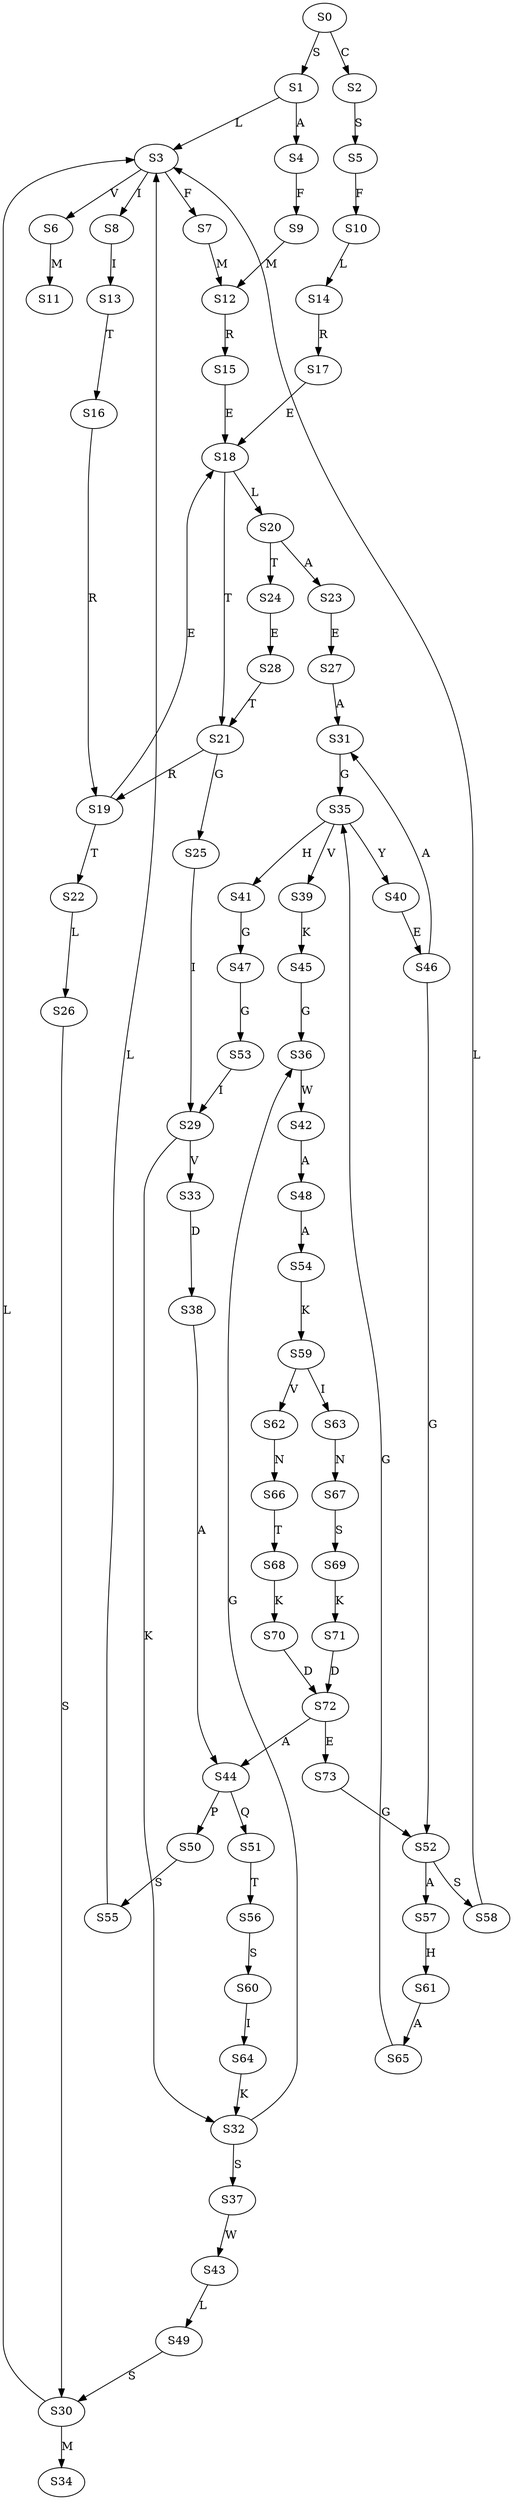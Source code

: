 strict digraph  {
	S0 -> S1 [ label = S ];
	S0 -> S2 [ label = C ];
	S1 -> S3 [ label = L ];
	S1 -> S4 [ label = A ];
	S2 -> S5 [ label = S ];
	S3 -> S6 [ label = V ];
	S3 -> S7 [ label = F ];
	S3 -> S8 [ label = I ];
	S4 -> S9 [ label = F ];
	S5 -> S10 [ label = F ];
	S6 -> S11 [ label = M ];
	S7 -> S12 [ label = M ];
	S8 -> S13 [ label = I ];
	S9 -> S12 [ label = M ];
	S10 -> S14 [ label = L ];
	S12 -> S15 [ label = R ];
	S13 -> S16 [ label = T ];
	S14 -> S17 [ label = R ];
	S15 -> S18 [ label = E ];
	S16 -> S19 [ label = R ];
	S17 -> S18 [ label = E ];
	S18 -> S20 [ label = L ];
	S18 -> S21 [ label = T ];
	S19 -> S22 [ label = T ];
	S19 -> S18 [ label = E ];
	S20 -> S23 [ label = A ];
	S20 -> S24 [ label = T ];
	S21 -> S19 [ label = R ];
	S21 -> S25 [ label = G ];
	S22 -> S26 [ label = L ];
	S23 -> S27 [ label = E ];
	S24 -> S28 [ label = E ];
	S25 -> S29 [ label = I ];
	S26 -> S30 [ label = S ];
	S27 -> S31 [ label = A ];
	S28 -> S21 [ label = T ];
	S29 -> S32 [ label = K ];
	S29 -> S33 [ label = V ];
	S30 -> S34 [ label = M ];
	S30 -> S3 [ label = L ];
	S31 -> S35 [ label = G ];
	S32 -> S36 [ label = G ];
	S32 -> S37 [ label = S ];
	S33 -> S38 [ label = D ];
	S35 -> S39 [ label = V ];
	S35 -> S40 [ label = Y ];
	S35 -> S41 [ label = H ];
	S36 -> S42 [ label = W ];
	S37 -> S43 [ label = W ];
	S38 -> S44 [ label = A ];
	S39 -> S45 [ label = K ];
	S40 -> S46 [ label = E ];
	S41 -> S47 [ label = G ];
	S42 -> S48 [ label = A ];
	S43 -> S49 [ label = L ];
	S44 -> S50 [ label = P ];
	S44 -> S51 [ label = Q ];
	S45 -> S36 [ label = G ];
	S46 -> S52 [ label = G ];
	S46 -> S31 [ label = A ];
	S47 -> S53 [ label = G ];
	S48 -> S54 [ label = A ];
	S49 -> S30 [ label = S ];
	S50 -> S55 [ label = S ];
	S51 -> S56 [ label = T ];
	S52 -> S57 [ label = A ];
	S52 -> S58 [ label = S ];
	S53 -> S29 [ label = I ];
	S54 -> S59 [ label = K ];
	S55 -> S3 [ label = L ];
	S56 -> S60 [ label = S ];
	S57 -> S61 [ label = H ];
	S58 -> S3 [ label = L ];
	S59 -> S62 [ label = V ];
	S59 -> S63 [ label = I ];
	S60 -> S64 [ label = I ];
	S61 -> S65 [ label = A ];
	S62 -> S66 [ label = N ];
	S63 -> S67 [ label = N ];
	S64 -> S32 [ label = K ];
	S65 -> S35 [ label = G ];
	S66 -> S68 [ label = T ];
	S67 -> S69 [ label = S ];
	S68 -> S70 [ label = K ];
	S69 -> S71 [ label = K ];
	S70 -> S72 [ label = D ];
	S71 -> S72 [ label = D ];
	S72 -> S44 [ label = A ];
	S72 -> S73 [ label = E ];
	S73 -> S52 [ label = G ];
}
